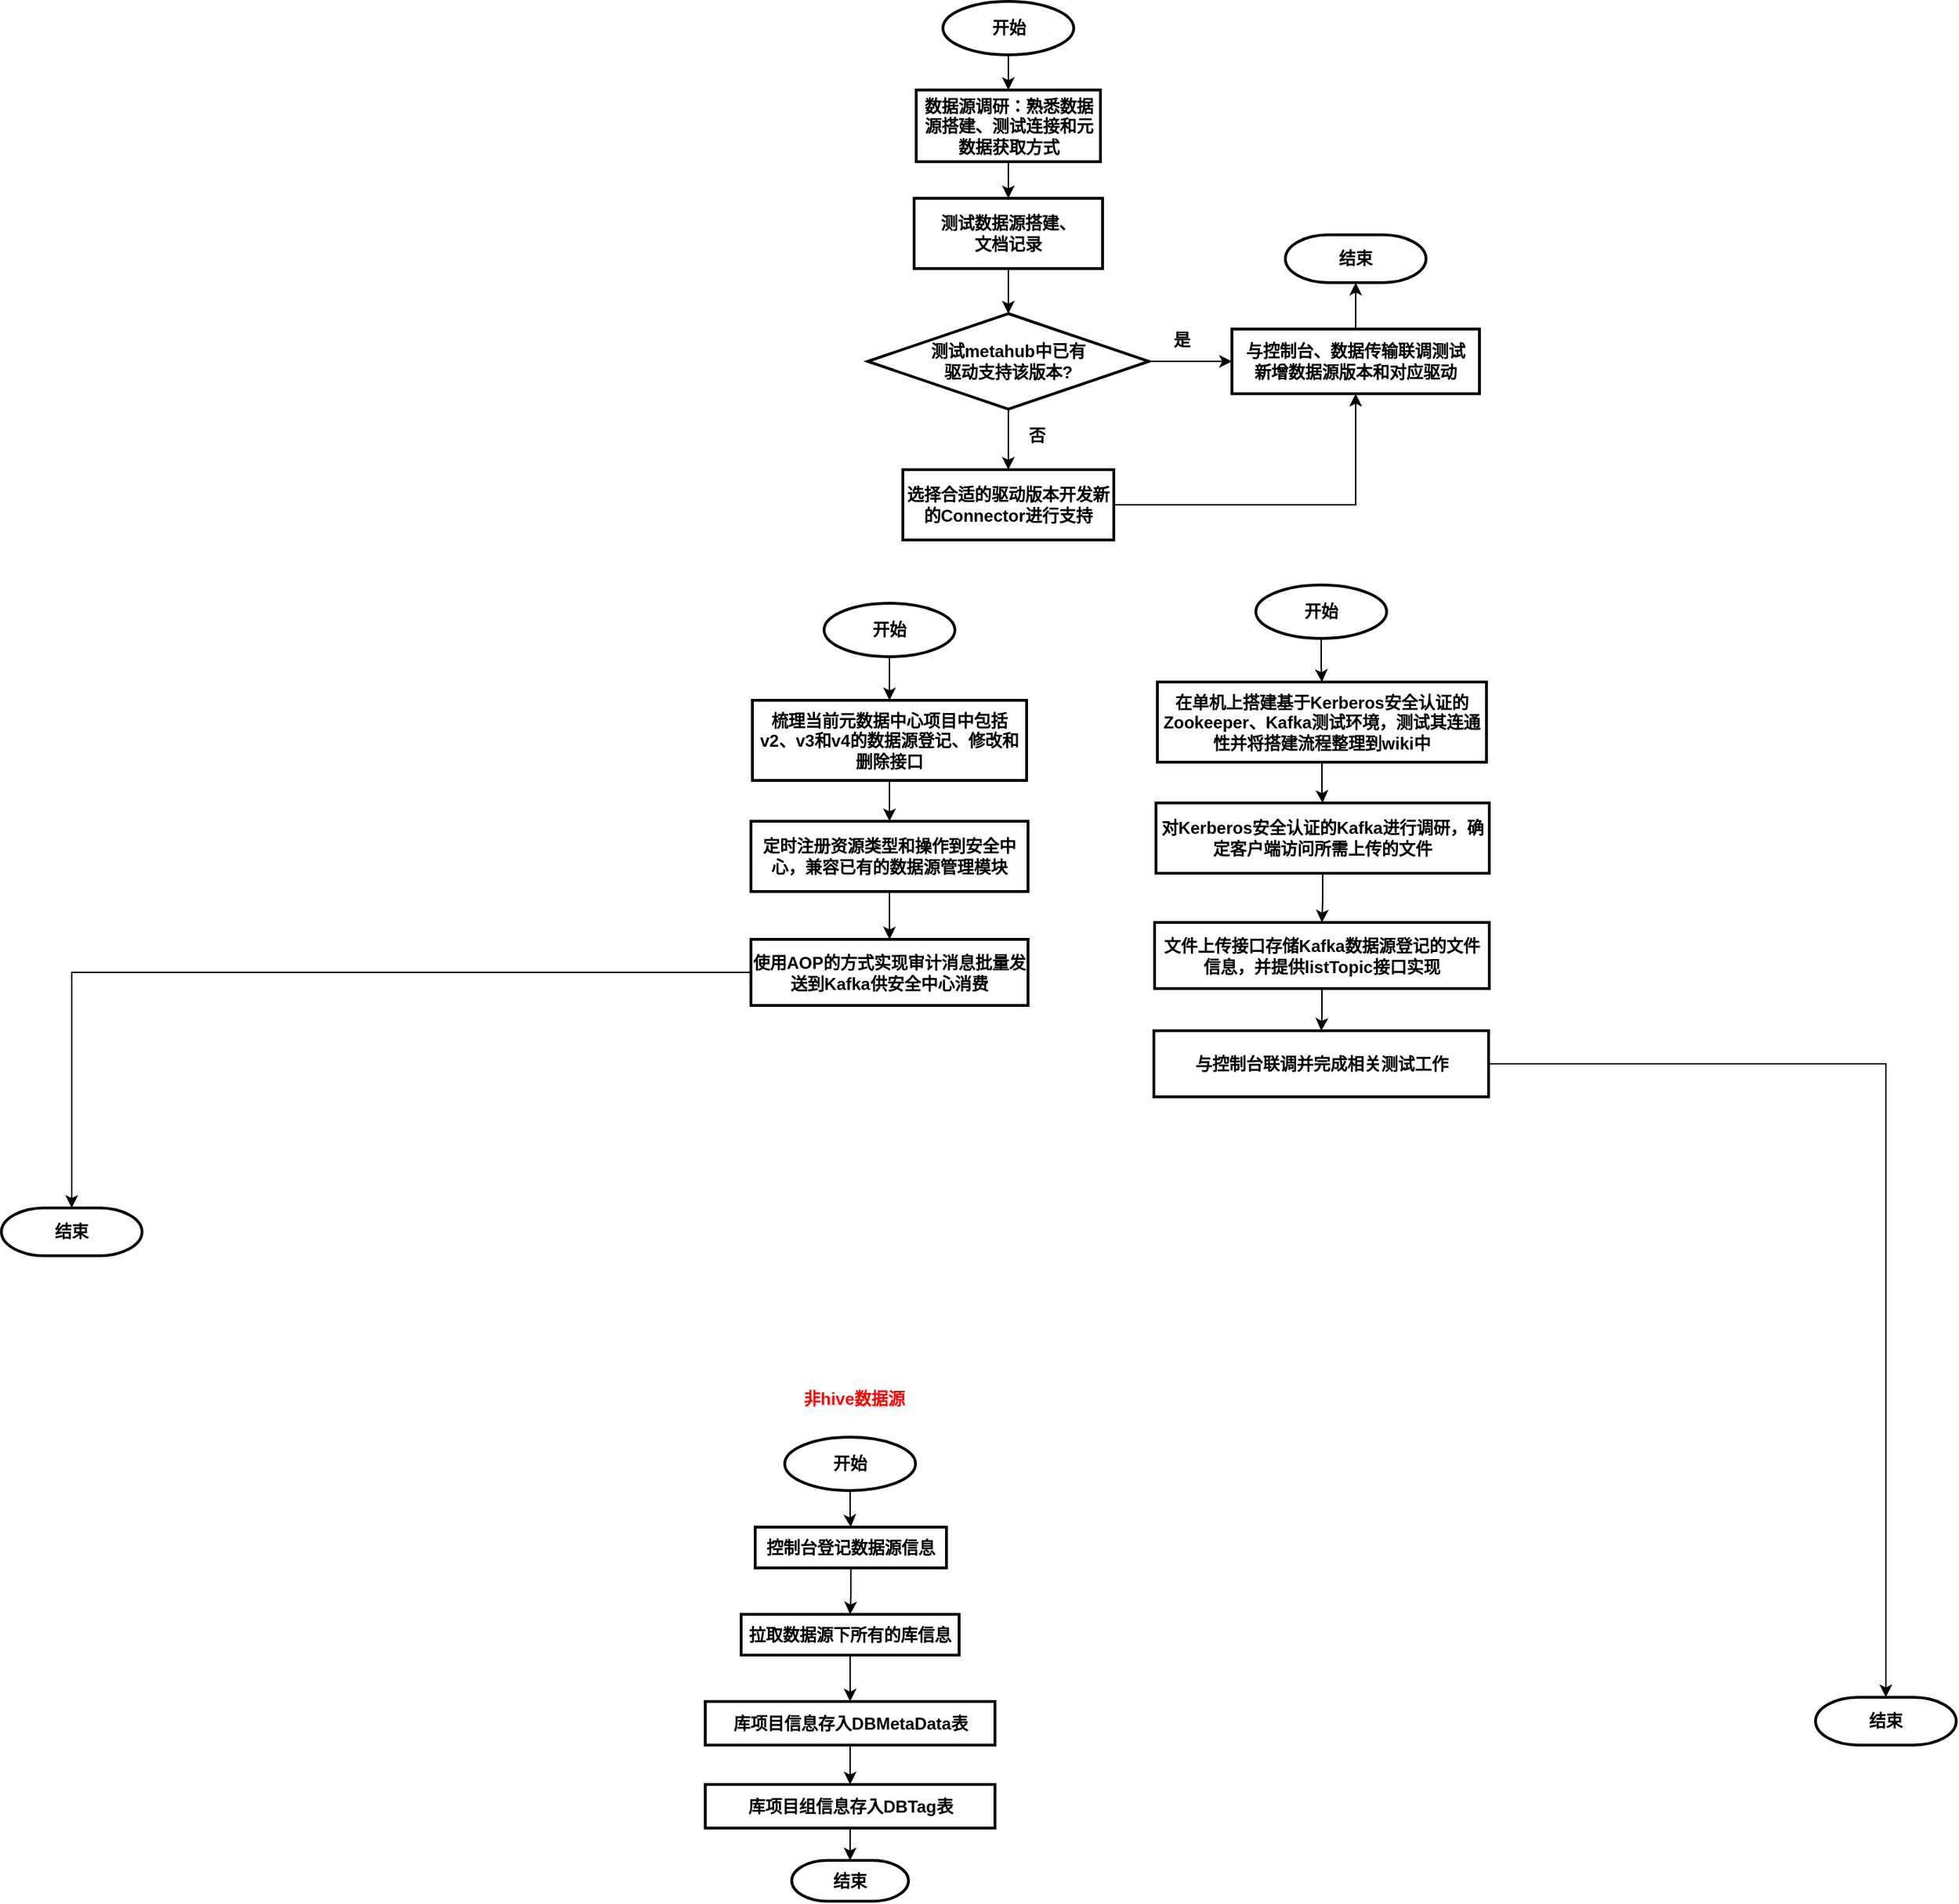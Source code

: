 <mxfile version="20.6.0" type="github">
  <diagram id="SEg9n3wG__ElUB7BrxDW" name="第 1 页">
    <mxGraphModel dx="1479" dy="363" grid="0" gridSize="10" guides="1" tooltips="1" connect="1" arrows="1" fold="1" page="1" pageScale="1" pageWidth="827" pageHeight="1169" math="0" shadow="0">
      <root>
        <mxCell id="0" />
        <mxCell id="1" parent="0" />
        <mxCell id="45IXkjVk5gc_Z_pYW6Ua-3" value="" style="edgeStyle=orthogonalEdgeStyle;rounded=0;orthogonalLoop=1;jettySize=auto;html=1;" edge="1" parent="1" source="45IXkjVk5gc_Z_pYW6Ua-1" target="45IXkjVk5gc_Z_pYW6Ua-2">
          <mxGeometry relative="1" as="geometry" />
        </mxCell>
        <mxCell id="45IXkjVk5gc_Z_pYW6Ua-1" value="开始" style="strokeWidth=2;html=1;shape=mxgraph.flowchart.start_1;whiteSpace=wrap;fontStyle=1" vertex="1" parent="1">
          <mxGeometry x="355.5" y="221" width="93" height="38" as="geometry" />
        </mxCell>
        <mxCell id="45IXkjVk5gc_Z_pYW6Ua-5" value="" style="edgeStyle=orthogonalEdgeStyle;rounded=0;orthogonalLoop=1;jettySize=auto;html=1;" edge="1" parent="1" source="45IXkjVk5gc_Z_pYW6Ua-2" target="45IXkjVk5gc_Z_pYW6Ua-4">
          <mxGeometry relative="1" as="geometry" />
        </mxCell>
        <mxCell id="45IXkjVk5gc_Z_pYW6Ua-2" value="数据源调研：熟悉数据源搭建、测试连接和元数据获取方式" style="whiteSpace=wrap;html=1;strokeWidth=2;fontStyle=1" vertex="1" parent="1">
          <mxGeometry x="336.5" y="284" width="131" height="51" as="geometry" />
        </mxCell>
        <mxCell id="45IXkjVk5gc_Z_pYW6Ua-7" value="" style="edgeStyle=orthogonalEdgeStyle;rounded=0;orthogonalLoop=1;jettySize=auto;html=1;" edge="1" parent="1" source="45IXkjVk5gc_Z_pYW6Ua-4" target="45IXkjVk5gc_Z_pYW6Ua-6">
          <mxGeometry relative="1" as="geometry" />
        </mxCell>
        <mxCell id="45IXkjVk5gc_Z_pYW6Ua-4" value="测试数据源搭建、&lt;br&gt;文档记录" style="whiteSpace=wrap;html=1;strokeWidth=2;fontStyle=1" vertex="1" parent="1">
          <mxGeometry x="335" y="361" width="134" height="50" as="geometry" />
        </mxCell>
        <mxCell id="45IXkjVk5gc_Z_pYW6Ua-12" value="" style="edgeStyle=orthogonalEdgeStyle;rounded=0;orthogonalLoop=1;jettySize=auto;html=1;" edge="1" parent="1" source="45IXkjVk5gc_Z_pYW6Ua-6" target="45IXkjVk5gc_Z_pYW6Ua-11">
          <mxGeometry relative="1" as="geometry" />
        </mxCell>
        <mxCell id="45IXkjVk5gc_Z_pYW6Ua-17" value="" style="edgeStyle=orthogonalEdgeStyle;rounded=0;orthogonalLoop=1;jettySize=auto;html=1;" edge="1" parent="1" source="45IXkjVk5gc_Z_pYW6Ua-6" target="45IXkjVk5gc_Z_pYW6Ua-16">
          <mxGeometry relative="1" as="geometry" />
        </mxCell>
        <mxCell id="45IXkjVk5gc_Z_pYW6Ua-6" value="测试metahub中已有&lt;br&gt;驱动支持该版本?" style="rhombus;whiteSpace=wrap;html=1;strokeWidth=2;fontStyle=1;" vertex="1" parent="1">
          <mxGeometry x="302" y="443" width="200" height="68" as="geometry" />
        </mxCell>
        <mxCell id="45IXkjVk5gc_Z_pYW6Ua-10" value="是" style="text;html=1;align=center;verticalAlign=middle;resizable=0;points=[];autosize=1;strokeColor=none;fillColor=none;fontStyle=1" vertex="1" parent="1">
          <mxGeometry x="510" y="449" width="30" height="26" as="geometry" />
        </mxCell>
        <mxCell id="45IXkjVk5gc_Z_pYW6Ua-15" value="" style="edgeStyle=orthogonalEdgeStyle;rounded=0;orthogonalLoop=1;jettySize=auto;html=1;" edge="1" parent="1" source="45IXkjVk5gc_Z_pYW6Ua-11" target="45IXkjVk5gc_Z_pYW6Ua-14">
          <mxGeometry relative="1" as="geometry" />
        </mxCell>
        <mxCell id="45IXkjVk5gc_Z_pYW6Ua-11" value="与控制台、数据传输联调测试&lt;br&gt;新增数据源版本和对应驱动" style="whiteSpace=wrap;html=1;strokeWidth=2;fontStyle=1" vertex="1" parent="1">
          <mxGeometry x="561" y="454" width="176" height="46" as="geometry" />
        </mxCell>
        <mxCell id="45IXkjVk5gc_Z_pYW6Ua-14" value="结束" style="strokeWidth=2;html=1;shape=mxgraph.flowchart.terminator;whiteSpace=wrap;fontStyle=1" vertex="1" parent="1">
          <mxGeometry x="599" y="387" width="100" height="34" as="geometry" />
        </mxCell>
        <mxCell id="45IXkjVk5gc_Z_pYW6Ua-18" style="edgeStyle=orthogonalEdgeStyle;rounded=0;orthogonalLoop=1;jettySize=auto;html=1;exitX=1;exitY=0.5;exitDx=0;exitDy=0;entryX=0.5;entryY=1;entryDx=0;entryDy=0;" edge="1" parent="1" source="45IXkjVk5gc_Z_pYW6Ua-16" target="45IXkjVk5gc_Z_pYW6Ua-11">
          <mxGeometry relative="1" as="geometry" />
        </mxCell>
        <mxCell id="45IXkjVk5gc_Z_pYW6Ua-16" value="选择合适的驱动版本开发新的Connector进行支持" style="whiteSpace=wrap;html=1;strokeWidth=2;fontStyle=1;" vertex="1" parent="1">
          <mxGeometry x="327" y="554" width="150" height="50" as="geometry" />
        </mxCell>
        <mxCell id="45IXkjVk5gc_Z_pYW6Ua-19" value="否" style="text;html=1;align=center;verticalAlign=middle;resizable=0;points=[];autosize=1;strokeColor=none;fillColor=none;fontStyle=1" vertex="1" parent="1">
          <mxGeometry x="407" y="517" width="30" height="26" as="geometry" />
        </mxCell>
        <mxCell id="45IXkjVk5gc_Z_pYW6Ua-20" value="" style="edgeStyle=orthogonalEdgeStyle;rounded=0;orthogonalLoop=1;jettySize=auto;html=1;" edge="1" parent="1" source="45IXkjVk5gc_Z_pYW6Ua-21" target="45IXkjVk5gc_Z_pYW6Ua-23">
          <mxGeometry relative="1" as="geometry" />
        </mxCell>
        <mxCell id="45IXkjVk5gc_Z_pYW6Ua-21" value="开始" style="strokeWidth=2;html=1;shape=mxgraph.flowchart.start_1;whiteSpace=wrap;fontStyle=1" vertex="1" parent="1">
          <mxGeometry x="271" y="649" width="93" height="38" as="geometry" />
        </mxCell>
        <mxCell id="45IXkjVk5gc_Z_pYW6Ua-22" value="" style="edgeStyle=orthogonalEdgeStyle;rounded=0;orthogonalLoop=1;jettySize=auto;html=1;" edge="1" parent="1" source="45IXkjVk5gc_Z_pYW6Ua-23" target="45IXkjVk5gc_Z_pYW6Ua-25">
          <mxGeometry relative="1" as="geometry" />
        </mxCell>
        <mxCell id="45IXkjVk5gc_Z_pYW6Ua-23" value="梳理当前元数据中心项目中包括v2、v3和v4的数据源登记、修改和删除接口" style="whiteSpace=wrap;html=1;strokeWidth=2;fontStyle=1" vertex="1" parent="1">
          <mxGeometry x="220" y="718" width="195" height="57" as="geometry" />
        </mxCell>
        <mxCell id="45IXkjVk5gc_Z_pYW6Ua-38" value="" style="edgeStyle=orthogonalEdgeStyle;rounded=0;orthogonalLoop=1;jettySize=auto;html=1;" edge="1" parent="1" source="45IXkjVk5gc_Z_pYW6Ua-25" target="45IXkjVk5gc_Z_pYW6Ua-36">
          <mxGeometry relative="1" as="geometry" />
        </mxCell>
        <mxCell id="45IXkjVk5gc_Z_pYW6Ua-25" value="定时注册资源类型和操作到安全中心，兼容已有的数据源管理模块" style="whiteSpace=wrap;html=1;strokeWidth=2;fontStyle=1" vertex="1" parent="1">
          <mxGeometry x="219" y="804" width="197" height="50" as="geometry" />
        </mxCell>
        <mxCell id="45IXkjVk5gc_Z_pYW6Ua-32" value="结束" style="strokeWidth=2;html=1;shape=mxgraph.flowchart.terminator;whiteSpace=wrap;fontStyle=1" vertex="1" parent="1">
          <mxGeometry x="-314" y="1079" width="100" height="34" as="geometry" />
        </mxCell>
        <mxCell id="45IXkjVk5gc_Z_pYW6Ua-39" value="" style="edgeStyle=orthogonalEdgeStyle;rounded=0;orthogonalLoop=1;jettySize=auto;html=1;" edge="1" parent="1" source="45IXkjVk5gc_Z_pYW6Ua-36" target="45IXkjVk5gc_Z_pYW6Ua-32">
          <mxGeometry relative="1" as="geometry" />
        </mxCell>
        <mxCell id="45IXkjVk5gc_Z_pYW6Ua-36" value="使用AOP的方式实现审计消息批量发送到Kafka供安全中心消费" style="whiteSpace=wrap;html=1;strokeWidth=2;fontStyle=1" vertex="1" parent="1">
          <mxGeometry x="219" y="888" width="197" height="47" as="geometry" />
        </mxCell>
        <mxCell id="45IXkjVk5gc_Z_pYW6Ua-40" value="" style="edgeStyle=orthogonalEdgeStyle;rounded=0;orthogonalLoop=1;jettySize=auto;html=1;" edge="1" parent="1" source="45IXkjVk5gc_Z_pYW6Ua-41" target="45IXkjVk5gc_Z_pYW6Ua-43">
          <mxGeometry relative="1" as="geometry" />
        </mxCell>
        <mxCell id="45IXkjVk5gc_Z_pYW6Ua-41" value="开始" style="strokeWidth=2;html=1;shape=mxgraph.flowchart.start_1;whiteSpace=wrap;fontStyle=1" vertex="1" parent="1">
          <mxGeometry x="578" y="636" width="93" height="38" as="geometry" />
        </mxCell>
        <mxCell id="45IXkjVk5gc_Z_pYW6Ua-42" value="" style="edgeStyle=orthogonalEdgeStyle;rounded=0;orthogonalLoop=1;jettySize=auto;html=1;" edge="1" parent="1" source="45IXkjVk5gc_Z_pYW6Ua-43" target="45IXkjVk5gc_Z_pYW6Ua-45">
          <mxGeometry relative="1" as="geometry" />
        </mxCell>
        <mxCell id="45IXkjVk5gc_Z_pYW6Ua-43" value="在单机上搭建基于Kerberos安全认证的Zookeeper、Kafka测试环境，测试其连通性并将搭建流程整理到wiki中" style="whiteSpace=wrap;html=1;strokeWidth=2;fontStyle=1" vertex="1" parent="1">
          <mxGeometry x="508" y="705" width="234" height="57" as="geometry" />
        </mxCell>
        <mxCell id="45IXkjVk5gc_Z_pYW6Ua-44" value="" style="edgeStyle=orthogonalEdgeStyle;rounded=0;orthogonalLoop=1;jettySize=auto;html=1;" edge="1" parent="1" source="45IXkjVk5gc_Z_pYW6Ua-45" target="45IXkjVk5gc_Z_pYW6Ua-48">
          <mxGeometry relative="1" as="geometry" />
        </mxCell>
        <mxCell id="45IXkjVk5gc_Z_pYW6Ua-45" value="对Kerberos安全认证的Kafka进行调研，确定客户端访问所需上传的文件" style="whiteSpace=wrap;html=1;strokeWidth=2;fontStyle=1" vertex="1" parent="1">
          <mxGeometry x="507" y="791" width="237" height="50" as="geometry" />
        </mxCell>
        <mxCell id="45IXkjVk5gc_Z_pYW6Ua-46" value="结束" style="strokeWidth=2;html=1;shape=mxgraph.flowchart.terminator;whiteSpace=wrap;fontStyle=1" vertex="1" parent="1">
          <mxGeometry x="976" y="1427" width="100" height="34" as="geometry" />
        </mxCell>
        <mxCell id="45IXkjVk5gc_Z_pYW6Ua-47" value="" style="edgeStyle=orthogonalEdgeStyle;rounded=0;orthogonalLoop=1;jettySize=auto;html=1;startArrow=none;" edge="1" parent="1" source="45IXkjVk5gc_Z_pYW6Ua-49" target="45IXkjVk5gc_Z_pYW6Ua-46">
          <mxGeometry relative="1" as="geometry" />
        </mxCell>
        <mxCell id="45IXkjVk5gc_Z_pYW6Ua-51" value="" style="edgeStyle=orthogonalEdgeStyle;rounded=0;orthogonalLoop=1;jettySize=auto;html=1;" edge="1" parent="1" source="45IXkjVk5gc_Z_pYW6Ua-48" target="45IXkjVk5gc_Z_pYW6Ua-49">
          <mxGeometry relative="1" as="geometry" />
        </mxCell>
        <mxCell id="45IXkjVk5gc_Z_pYW6Ua-48" value="文件上传接口存储Kafka数据源登记的文件信息，并提供listTopic接口实现" style="whiteSpace=wrap;html=1;strokeWidth=2;fontStyle=1" vertex="1" parent="1">
          <mxGeometry x="506" y="876" width="238" height="47" as="geometry" />
        </mxCell>
        <mxCell id="45IXkjVk5gc_Z_pYW6Ua-49" value="与控制台联调并完成相关测试工作" style="whiteSpace=wrap;html=1;strokeWidth=2;fontStyle=1" vertex="1" parent="1">
          <mxGeometry x="505.5" y="953" width="238" height="47" as="geometry" />
        </mxCell>
        <mxCell id="45IXkjVk5gc_Z_pYW6Ua-52" value="" style="edgeStyle=orthogonalEdgeStyle;rounded=0;orthogonalLoop=1;jettySize=auto;html=1;" edge="1" parent="1" source="45IXkjVk5gc_Z_pYW6Ua-53" target="45IXkjVk5gc_Z_pYW6Ua-55">
          <mxGeometry relative="1" as="geometry" />
        </mxCell>
        <mxCell id="45IXkjVk5gc_Z_pYW6Ua-53" value="开始" style="strokeWidth=2;html=1;shape=mxgraph.flowchart.start_1;whiteSpace=wrap;fontStyle=1" vertex="1" parent="1">
          <mxGeometry x="243" y="1242" width="93" height="38" as="geometry" />
        </mxCell>
        <mxCell id="45IXkjVk5gc_Z_pYW6Ua-54" value="" style="edgeStyle=orthogonalEdgeStyle;rounded=0;orthogonalLoop=1;jettySize=auto;html=1;" edge="1" parent="1" source="45IXkjVk5gc_Z_pYW6Ua-55" target="45IXkjVk5gc_Z_pYW6Ua-57">
          <mxGeometry relative="1" as="geometry" />
        </mxCell>
        <mxCell id="45IXkjVk5gc_Z_pYW6Ua-55" value="控制台登记数据源信息" style="whiteSpace=wrap;html=1;strokeWidth=2;fontStyle=1" vertex="1" parent="1">
          <mxGeometry x="222" y="1306" width="136" height="29" as="geometry" />
        </mxCell>
        <mxCell id="45IXkjVk5gc_Z_pYW6Ua-56" value="" style="edgeStyle=orthogonalEdgeStyle;rounded=0;orthogonalLoop=1;jettySize=auto;html=1;" edge="1" parent="1" source="45IXkjVk5gc_Z_pYW6Ua-57" target="45IXkjVk5gc_Z_pYW6Ua-58">
          <mxGeometry relative="1" as="geometry" />
        </mxCell>
        <mxCell id="45IXkjVk5gc_Z_pYW6Ua-57" value="拉取数据源下所有的库信息" style="whiteSpace=wrap;html=1;strokeWidth=2;fontStyle=1" vertex="1" parent="1">
          <mxGeometry x="212" y="1368" width="155" height="29" as="geometry" />
        </mxCell>
        <mxCell id="45IXkjVk5gc_Z_pYW6Ua-61" value="" style="edgeStyle=orthogonalEdgeStyle;rounded=0;orthogonalLoop=1;jettySize=auto;html=1;fontColor=#FF0000;" edge="1" parent="1" source="45IXkjVk5gc_Z_pYW6Ua-58" target="45IXkjVk5gc_Z_pYW6Ua-60">
          <mxGeometry relative="1" as="geometry" />
        </mxCell>
        <mxCell id="45IXkjVk5gc_Z_pYW6Ua-58" value="库项目信息存入DBMetaData表" style="whiteSpace=wrap;html=1;strokeWidth=2;fontStyle=1" vertex="1" parent="1">
          <mxGeometry x="186.5" y="1430" width="206" height="31" as="geometry" />
        </mxCell>
        <mxCell id="45IXkjVk5gc_Z_pYW6Ua-59" value="非hive数据源" style="text;html=1;align=center;verticalAlign=middle;resizable=0;points=[];autosize=1;strokeColor=none;fillColor=none;fontStyle=1;fontColor=#FF0000;" vertex="1" parent="1">
          <mxGeometry x="246.5" y="1202" width="90" height="26" as="geometry" />
        </mxCell>
        <mxCell id="45IXkjVk5gc_Z_pYW6Ua-63" value="" style="edgeStyle=orthogonalEdgeStyle;rounded=0;orthogonalLoop=1;jettySize=auto;html=1;fontColor=#FF0000;" edge="1" parent="1" source="45IXkjVk5gc_Z_pYW6Ua-60" target="45IXkjVk5gc_Z_pYW6Ua-62">
          <mxGeometry relative="1" as="geometry" />
        </mxCell>
        <mxCell id="45IXkjVk5gc_Z_pYW6Ua-60" value="库项目组信息存入DBTag表" style="whiteSpace=wrap;html=1;strokeWidth=2;fontStyle=1" vertex="1" parent="1">
          <mxGeometry x="186.5" y="1489" width="206" height="31" as="geometry" />
        </mxCell>
        <mxCell id="45IXkjVk5gc_Z_pYW6Ua-62" value="&lt;font color=&quot;#000000&quot;&gt;结束&lt;/font&gt;" style="strokeWidth=2;html=1;shape=mxgraph.flowchart.terminator;whiteSpace=wrap;fontColor=#FF0000;fontStyle=1" vertex="1" parent="1">
          <mxGeometry x="248" y="1543" width="83" height="29" as="geometry" />
        </mxCell>
      </root>
    </mxGraphModel>
  </diagram>
</mxfile>
